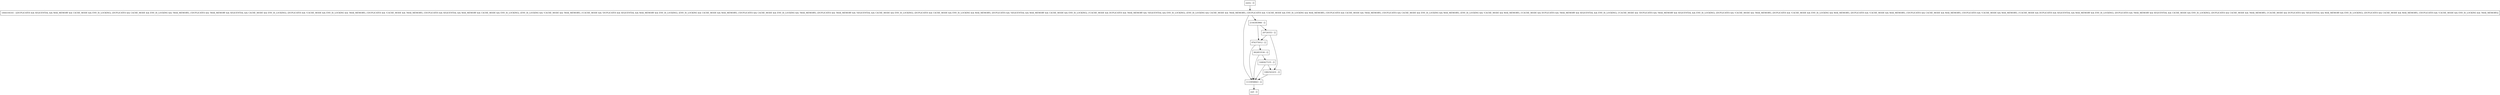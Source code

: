 digraph criticalEviction {
node [shape=record];
1133958843 [label="1133958843 - []"];
entry [label="entry - []"];
exit [label="exit - []"];
902853530 [label="902853530 - []"];
1440427235 [label="1440427235 - []"];
1082541631 [label="1082541631 - []"];
1844104161 [label="1844104161 - [(DUPLICATES && SEQUENTIAL && MAX_MEMORY && CACHE_MODE && ENV_IS_LOCKING), (DUPLICATES && CACHE_MODE && ENV_IS_LOCKING && !MAX_MEMORY), (!DUPLICATES && !MAX_MEMORY && SEQUENTIAL && CACHE_MODE && ENV_IS_LOCKING), (DUPLICATES && !CACHE_MODE && ENV_IS_LOCKING && !MAX_MEMORY), (!DUPLICATES && !CACHE_MODE && !MAX_MEMORY), (!DUPLICATES && SEQUENTIAL && MAX_MEMORY && CACHE_MODE && ENV_IS_LOCKING), (ENV_IS_LOCKING && !CACHE_MODE && !MAX_MEMORY), (!CACHE_MODE && !DUPLICATES && SEQUENTIAL && MAX_MEMORY && ENV_IS_LOCKING), (ENV_IS_LOCKING && CACHE_MODE && MAX_MEMORY), (!DUPLICATES && CACHE_MODE && ENV_IS_LOCKING && !MAX_MEMORY), (DUPLICATES && !MAX_MEMORY && !SEQUENTIAL && CACHE_MODE && ENV_IS_LOCKING), (DUPLICATES && CACHE_MODE && ENV_IS_LOCKING && MAX_MEMORY), (DUPLICATES && !SEQUENTIAL && MAX_MEMORY && CACHE_MODE && ENV_IS_LOCKING), (!CACHE_MODE && DUPLICATES && !MAX_MEMORY && !SEQUENTIAL && ENV_IS_LOCKING), (ENV_IS_LOCKING && CACHE_MODE && !MAX_MEMORY), (!DUPLICATES && !CACHE_MODE && ENV_IS_LOCKING && MAX_MEMORY), (!DUPLICATES && CACHE_MODE && !MAX_MEMORY), (!DUPLICATES && CACHE_MODE && ENV_IS_LOCKING && MAX_MEMORY), (ENV_IS_LOCKING && !CACHE_MODE && MAX_MEMORY), (!CACHE_MODE && DUPLICATES && !MAX_MEMORY && SEQUENTIAL && ENV_IS_LOCKING), (!CACHE_MODE && !DUPLICATES && !MAX_MEMORY && SEQUENTIAL && ENV_IS_LOCKING), (DUPLICATES && !CACHE_MODE && !MAX_MEMORY), (DUPLICATES && !CACHE_MODE && ENV_IS_LOCKING && MAX_MEMORY), (DUPLICATES && !CACHE_MODE && MAX_MEMORY), (!DUPLICATES && CACHE_MODE && MAX_MEMORY), (!DUPLICATES && !CACHE_MODE && MAX_MEMORY), (!CACHE_MODE && DUPLICATES && SEQUENTIAL && MAX_MEMORY && ENV_IS_LOCKING), (DUPLICATES && !MAX_MEMORY && SEQUENTIAL && CACHE_MODE && ENV_IS_LOCKING), (DUPLICATES && CACHE_MODE && !MAX_MEMORY), (!CACHE_MODE && DUPLICATES && !SEQUENTIAL && MAX_MEMORY && ENV_IS_LOCKING), (DUPLICATES && CACHE_MODE && MAX_MEMORY), (!DUPLICATES && !CACHE_MODE && ENV_IS_LOCKING && !MAX_MEMORY)]"];
2144383966 [label="2144383966 - []"];
976375012 [label="976375012 - []"];
20720353 [label="20720353 - []"];
entry;
exit;
1133958843 -> exit;
entry -> 1844104161;
902853530 -> 1133958843;
902853530 -> 1440427235;
1440427235 -> 1133958843;
1440427235 -> 1082541631;
1082541631 -> 1133958843;
1844104161 -> 1133958843;
1844104161 -> 2144383966;
2144383966 -> 976375012;
2144383966 -> 20720353;
976375012 -> 1133958843;
976375012 -> 902853530;
20720353 -> 1082541631;
20720353 -> 976375012;
}
